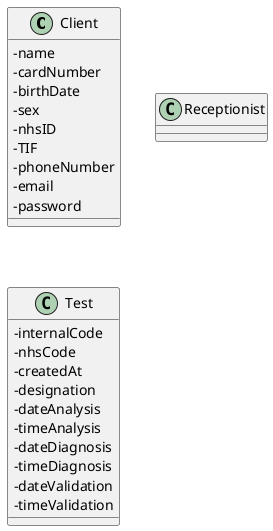 @startuml
skinparam classAttributeIconSize 0

class Client {
-name
-cardNumber
-birthDate
-sex
-nhsID
-TIF
-phoneNumber
-email
-password
}
class Receptionist
class Test {
-internalCode
-nhsCode
-createdAt
-designation
-dateAnalysis
-timeAnalysis
-dateDiagnosis
-timeDiagnosis
-dateValidation
-timeValidation
}